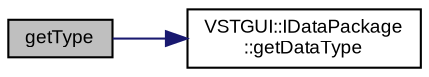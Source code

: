 digraph "getType"
{
  bgcolor="transparent";
  edge [fontname="Arial",fontsize="9",labelfontname="Arial",labelfontsize="9"];
  node [fontname="Arial",fontsize="9",shape=record];
  rankdir="LR";
  Node1 [label="getType",height=0.2,width=0.4,color="black", fillcolor="grey75", style="filled" fontcolor="black"];
  Node1 -> Node2 [color="midnightblue",fontsize="9",style="solid",fontname="Arial"];
  Node2 [label="VSTGUI::IDataPackage\l::getDataType",height=0.2,width=0.4,color="black",URL="$class_v_s_t_g_u_i_1_1_i_data_package.html#ad689561e82522f426526952ee6e519ed"];
}
